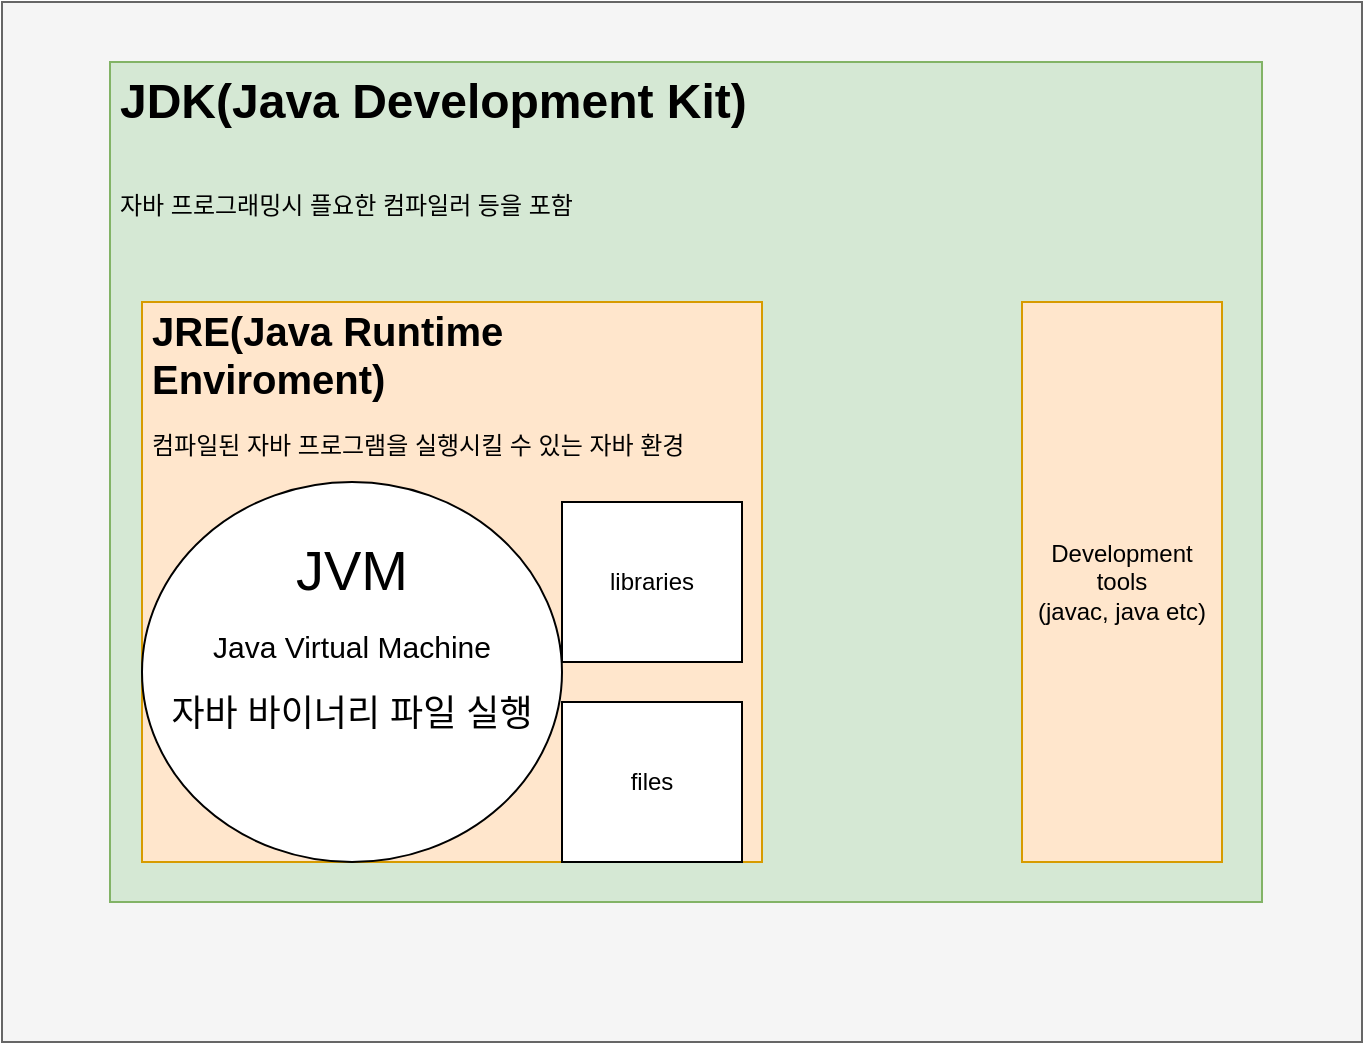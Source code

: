 <mxfile version="14.2.7" type="github"><diagram id="uiEBSYrxY0nAEewbNJNb" name="Page-1"><mxGraphModel dx="876" dy="835" grid="1" gridSize="10" guides="1" tooltips="1" connect="1" arrows="1" fold="1" page="1" pageScale="1" pageWidth="827" pageHeight="1169" math="0" shadow="0"><root><mxCell id="0"/><mxCell id="1" parent="0"/><mxCell id="rLT2vAHLestYcVHWxPt3-11" value="" style="rounded=0;whiteSpace=wrap;html=1;fillColor=#f5f5f5;strokeColor=#666666;fontColor=#333333;" vertex="1" parent="1"><mxGeometry x="160" y="220" width="680" height="520" as="geometry"/></mxCell><mxCell id="rLT2vAHLestYcVHWxPt3-1" value="" style="rounded=0;whiteSpace=wrap;html=1;fillColor=#d5e8d4;strokeColor=#82b366;" vertex="1" parent="1"><mxGeometry x="214" y="250" width="576" height="420" as="geometry"/></mxCell><mxCell id="rLT2vAHLestYcVHWxPt3-3" value="&lt;div&gt;Development tools&lt;/div&gt;&lt;div&gt;(javac, java etc)&lt;br&gt;&lt;/div&gt;" style="rounded=0;whiteSpace=wrap;html=1;fillColor=#ffe6cc;strokeColor=#d79b00;" vertex="1" parent="1"><mxGeometry x="670" y="370" width="100" height="280" as="geometry"/></mxCell><mxCell id="rLT2vAHLestYcVHWxPt3-10" value="&lt;h1&gt;JDK(Java Development Kit)&lt;/h1&gt;&lt;div&gt;&lt;br&gt;&lt;/div&gt;&lt;div&gt;자바 프로그래밍시 플요한 컴파일러 등을 포함&lt;br&gt;&lt;/div&gt;" style="text;html=1;strokeColor=none;fillColor=none;spacing=5;spacingTop=-20;whiteSpace=wrap;overflow=hidden;rounded=0;" vertex="1" parent="1"><mxGeometry x="214" y="250" width="336" height="120" as="geometry"/></mxCell><mxCell id="rLT2vAHLestYcVHWxPt3-12" value="" style="group" vertex="1" connectable="0" parent="1"><mxGeometry x="290" y="380" width="310" height="280" as="geometry"/></mxCell><mxCell id="rLT2vAHLestYcVHWxPt3-14" value="" style="group" vertex="1" connectable="0" parent="rLT2vAHLestYcVHWxPt3-12"><mxGeometry x="-60" y="-10" width="310" height="280" as="geometry"/></mxCell><mxCell id="rLT2vAHLestYcVHWxPt3-2" value="" style="rounded=0;whiteSpace=wrap;html=1;fillColor=#ffe6cc;strokeColor=#d79b00;" vertex="1" parent="rLT2vAHLestYcVHWxPt3-14"><mxGeometry width="310" height="280" as="geometry"/></mxCell><mxCell id="rLT2vAHLestYcVHWxPt3-5" value="files" style="rounded=0;whiteSpace=wrap;html=1;" vertex="1" parent="rLT2vAHLestYcVHWxPt3-14"><mxGeometry x="210" y="200" width="90" height="80" as="geometry"/></mxCell><mxCell id="rLT2vAHLestYcVHWxPt3-6" value="libraries" style="rounded=0;whiteSpace=wrap;html=1;" vertex="1" parent="rLT2vAHLestYcVHWxPt3-14"><mxGeometry x="210" y="100" width="90" height="80" as="geometry"/></mxCell><mxCell id="rLT2vAHLestYcVHWxPt3-8" value="&lt;h1 style=&quot;font-size: 20px&quot;&gt;JRE&lt;font style=&quot;font-size: 20px&quot;&gt;(Java Runtime Enviroment)&lt;/font&gt;&lt;/h1&gt;&lt;div&gt;컴파일된 자바 프로그램을 실행시킬 수 있는 자바 환경&lt;br&gt;&lt;/div&gt;" style="text;html=1;strokeColor=none;fillColor=none;spacing=5;spacingTop=-20;whiteSpace=wrap;overflow=hidden;rounded=0;" vertex="1" parent="rLT2vAHLestYcVHWxPt3-14"><mxGeometry width="300" height="100" as="geometry"/></mxCell><mxCell id="rLT2vAHLestYcVHWxPt3-4" value="&lt;div&gt;&lt;font style=&quot;font-size: 28px&quot;&gt;JVM&lt;/font&gt;&lt;/div&gt;&lt;div&gt;&lt;font style=&quot;font-size: 28px&quot;&gt;&lt;font style=&quot;font-size: 15px&quot;&gt;Java Virtual Machine&lt;/font&gt;&lt;br&gt;&lt;/font&gt;&lt;/div&gt;&lt;div&gt;&lt;font style=&quot;font-size: 28px&quot;&gt;&lt;font style=&quot;font-size: 18px&quot;&gt;자바 바이너리 파일 실행&lt;/font&gt;&lt;br&gt;&lt;/font&gt;&lt;/div&gt;&lt;div&gt;&lt;font style=&quot;font-size: 28px&quot;&gt;&lt;br&gt;&lt;/font&gt;&lt;/div&gt;" style="ellipse;whiteSpace=wrap;html=1;" vertex="1" parent="rLT2vAHLestYcVHWxPt3-14"><mxGeometry y="90" width="210" height="190" as="geometry"/></mxCell></root></mxGraphModel></diagram></mxfile>